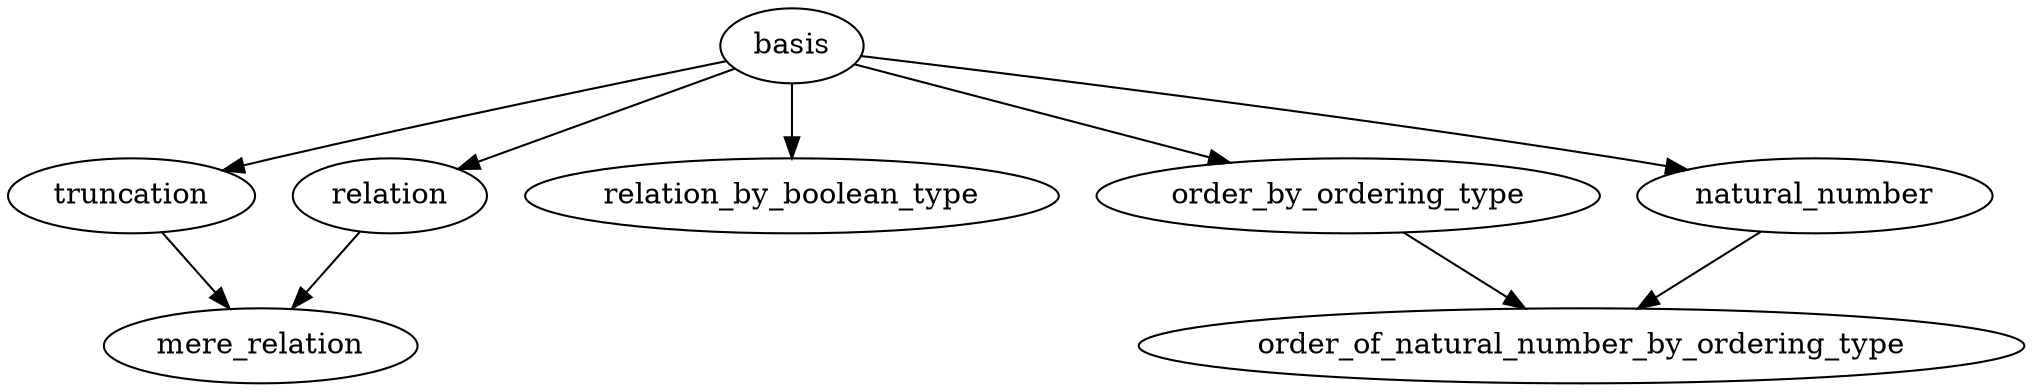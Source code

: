 digraph G {

  basis -> truncation;
  basis -> relation;
  basis -> relation_by_boolean_type;
  basis -> order_by_ordering_type;
  basis -> natural_number;

  truncation -> mere_relation;

  relation -> mere_relation;

  order_by_ordering_type -> order_of_natural_number_by_ordering_type;

  natural_number -> order_of_natural_number_by_ordering_type;

}
